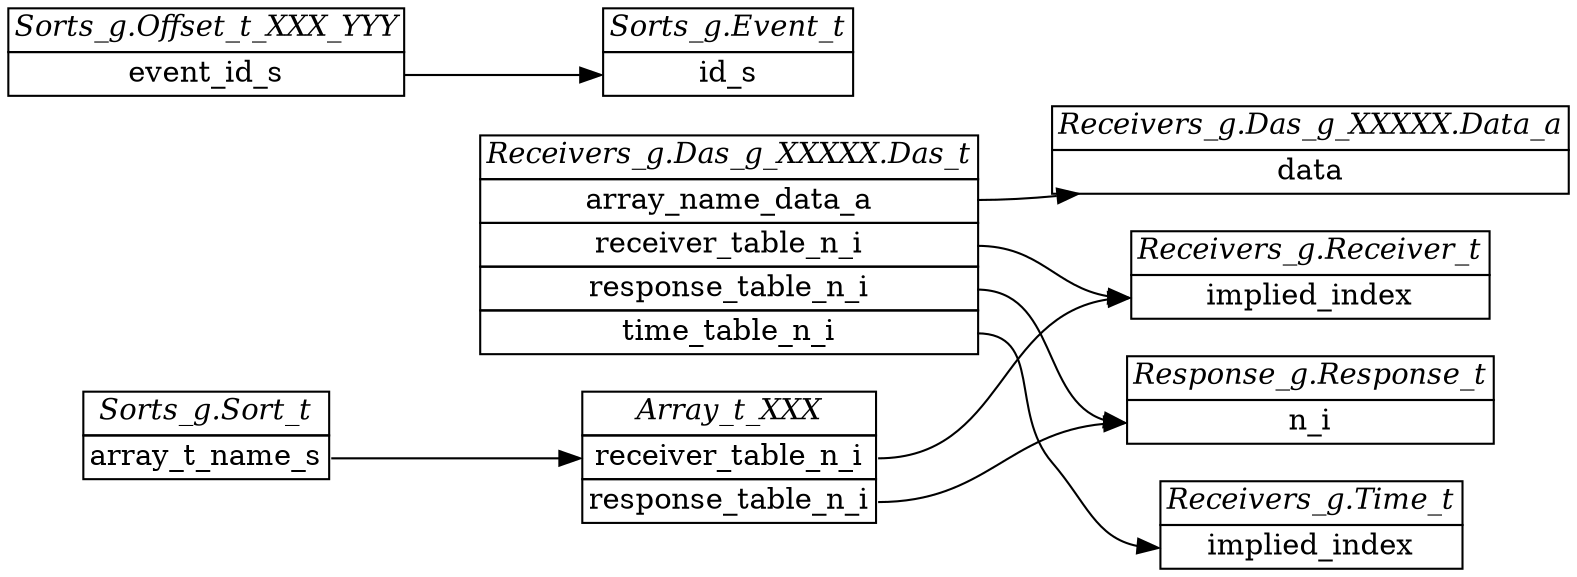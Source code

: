 // Use https://dreampuf.github.io/GraphvizOnline/ to create svg

digraph G {
    node [shape=plain];
    rankdir=LR;

    table_Time_t [label=<
<table border="0" cellborder="1" cellspacing="0">
<tr><td><i>Receivers_g.Time_t</i></td></tr>
<tr><td port="implied_index">implied_index</td></tr>
</table>>]

    table_Receiver_t [label=<
<table border="0" cellborder="1" cellspacing="0">
<tr><td><i>Receivers_g.Receiver_t</i></td></tr>
<tr><td port="implied_index">implied_index</td></tr>
</table>>]

    table_Response_t [label=<
<table border="0" cellborder="1" cellspacing="0">
<tr><td><i>Response_g.Response_t</i></td></tr>
<tr><td port="n_i">n_i</td></tr>
</table>>]

    table_Event_t [label=<
<table border="0" cellborder="1" cellspacing="0">
<tr><td><i>Sorts_g.Event_t</i></td></tr>
<tr><td port="id_s">id_s</td></tr>
</table>>]

    table_Data_a [label=<
<table border="0" cellborder="1" cellspacing="0">
<tr><td><i>Receivers_g.Das_g_XXXXX.Data_a</i></td></tr>
<tr><td port="data">data</td></tr>
</table>>]

    table_Das_t [label=<
<table border="0" cellborder="1" cellspacing="0">
<tr><td><i>Receivers_g.Das_g_XXXXX.Das_t</i></td></tr>
<tr><td port="array_name_data_a">array_name_data_a</td></tr>
<tr><td port="receiver_table_n_i">receiver_table_n_i</td></tr>
<tr><td port="response_table_n_i">response_table_n_i</td></tr>
<tr><td port="time_table_n_i">time_table_n_i</td></tr>
</table>>]

table_Array_t [label=<
<table border="0" cellborder="1" cellspacing="0">
<tr><td><i>Array_t_XXX</i></td></tr>
<tr><td port="receiver_table_n_i">receiver_table_n_i</td></tr>
<tr><td port="response_table_n_i">response_table_n_i</td></tr>
</table>>]

table_Offset_t [label=<
<table border="0" cellborder="1" cellspacing="0">
<tr><td><i>Sorts_g.Offset_t_XXX_YYY</i></td></tr>
<tr><td port="event_id_s">event_id_s</td></tr>
</table>>]

table_Sort_t [label=<
<table border="0" cellborder="1" cellspacing="0">
<tr><td><i>Sorts_g.Sort_t</i></td></tr>
<tr><td port="array_t_name_s">array_t_name_s</td></tr>
</table>>]

    // Cross table references
    table_Das_t:receiver_table_n_i -> table_Receiver_t:implied_index;
    table_Array_t:receiver_table_n_i -> table_Receiver_t:implied_index;

    table_Das_t:response_table_n_i -> table_Response_t:n_i;
    table_Array_t:response_table_n_i -> table_Response_t:n_i;

    table_Offset_t:event_id_s -> table_Event_t:id_s;
//    "Sort_t.event_id_s" -> "Event_t.id_s" Blank in example

    table_Das_t:time_table_n_i -> table_Time_t:implied_index;

    table_Sort_t:array_t_name_s -> table_Array_t:receiver_table_n_i;

    // Note desintation node is a hack just pointing to table
    table_Das_t:array_name_data_a -> table_Data_a;
}
